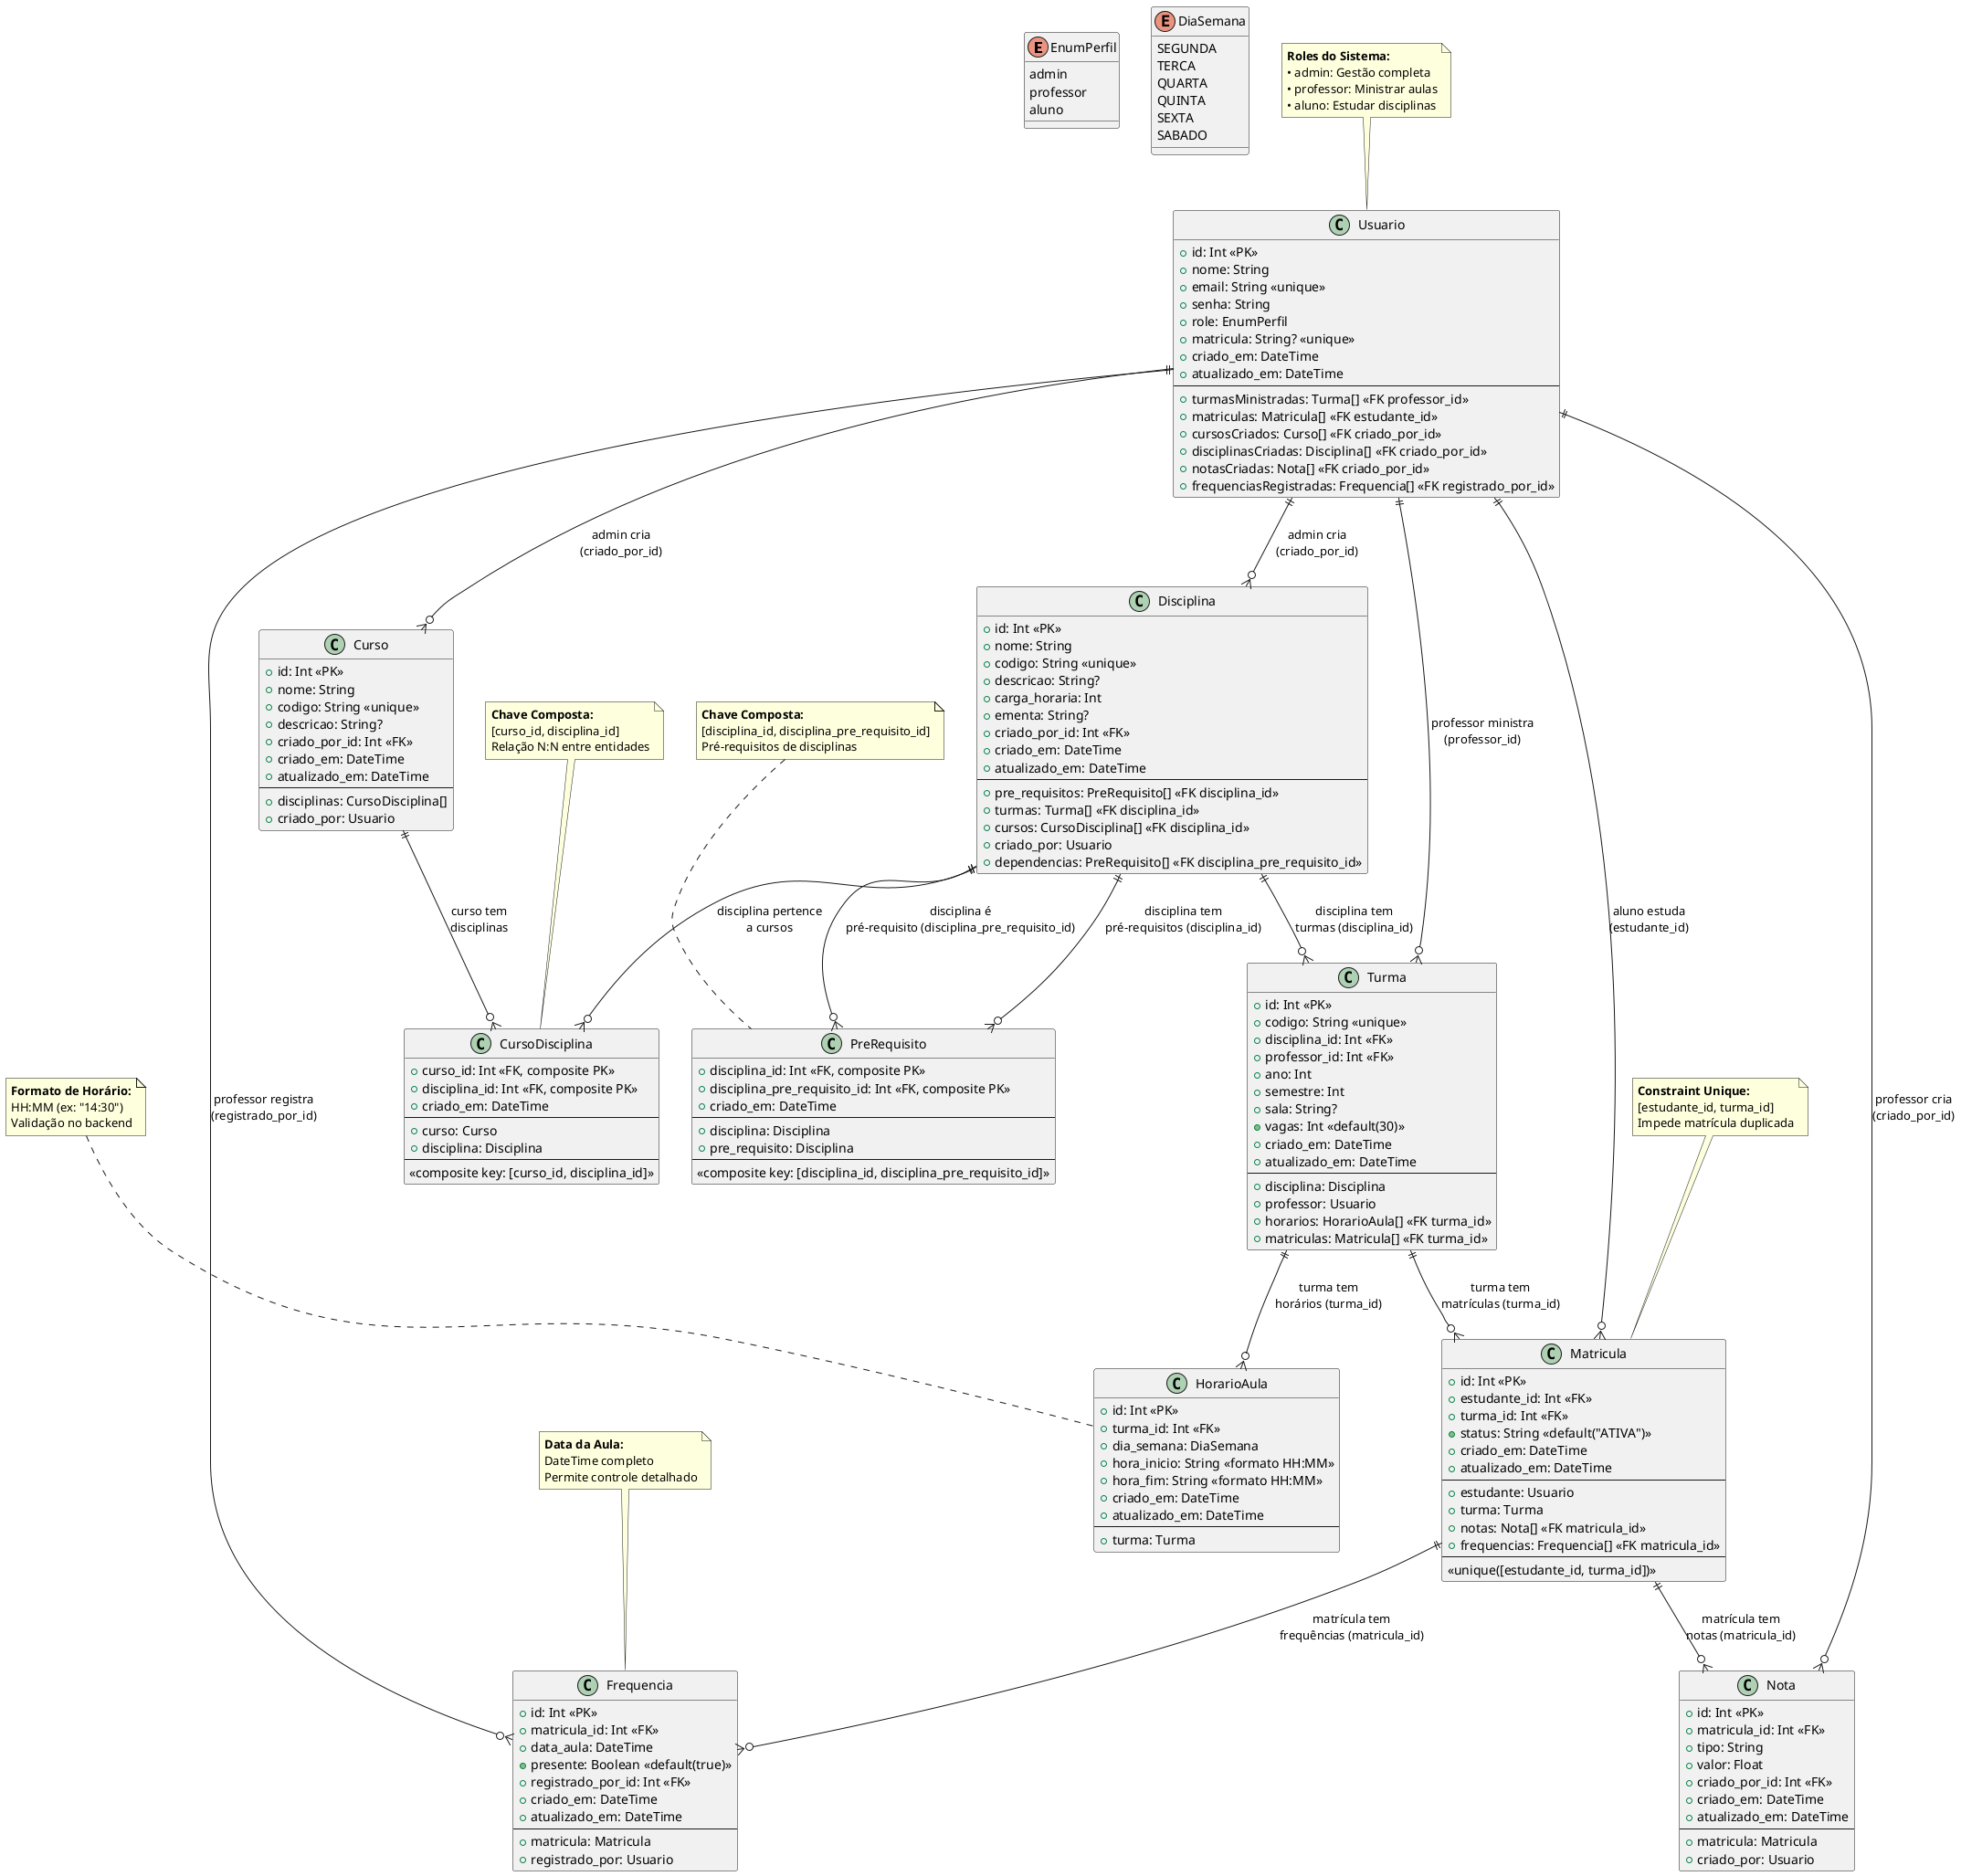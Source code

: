 @startuml Sistema Educatio - Diagrama de Classes

' ==================================================
' SISTEMA DE GERENCIAMENTO EDUCACIONAL EDUCATIO
' ==================================================
' Este diagrama representa a estrutura completa do
' sistema de gerenciamento educacional, incluindo
' usuários, cursos, disciplinas, turmas e avaliações.
' ==================================================

' Enums do Sistema
enum EnumPerfil {
  admin
  professor
  aluno
}

enum DiaSemana {
  SEGUNDA
  TERCA
  QUARTA
  QUINTA
  SEXTA
  SABADO
}

' ==================================================
' ENTIDADES PRINCIPAIS DO SISTEMA
' ==================================================

class Usuario {
  +id: Int <<PK>>
  +nome: String
  +email: String <<unique>>
  +senha: String
  +role: EnumPerfil
  +matricula: String? <<unique>>
  +criado_em: DateTime
  +atualizado_em: DateTime
  --
  ' Relacionamentos
  +turmasMinistradas: Turma[] <<FK professor_id>>
  +matriculas: Matricula[] <<FK estudante_id>>
  +cursosCriados: Curso[] <<FK criado_por_id>>
  +disciplinasCriadas: Disciplina[] <<FK criado_por_id>>
  +notasCriadas: Nota[] <<FK criado_por_id>>
  +frequenciasRegistradas: Frequencia[] <<FK registrado_por_id>>
}

class Curso {
  +id: Int <<PK>>
  +nome: String
  +codigo: String <<unique>>
  +descricao: String?
  +criado_por_id: Int <<FK>>
  +criado_em: DateTime
  +atualizado_em: DateTime
  --
  ' Relacionamentos
  +disciplinas: CursoDisciplina[]
  +criado_por: Usuario
}

class Disciplina {
  +id: Int <<PK>>
  +nome: String
  +codigo: String <<unique>>
  +descricao: String?
  +carga_horaria: Int
  +ementa: String?
  +criado_por_id: Int <<FK>>
  +criado_em: DateTime
  +atualizado_em: DateTime
  --
  ' Relacionamentos
  +pre_requisitos: PreRequisito[] <<FK disciplina_id>>
  +turmas: Turma[] <<FK disciplina_id>>
  +cursos: CursoDisciplina[] <<FK disciplina_id>>
  +criado_por: Usuario
  +dependencias: PreRequisito[] <<FK disciplina_pre_requisito_id>>
}

class Turma {
  +id: Int <<PK>>
  +codigo: String <<unique>>
  +disciplina_id: Int <<FK>>
  +professor_id: Int <<FK>>
  +ano: Int
  +semestre: Int
  +sala: String?
  +vagas: Int <<default(30)>>
  +criado_em: DateTime
  +atualizado_em: DateTime
  --
  ' Relacionamentos
  +disciplina: Disciplina
  +professor: Usuario
  +horarios: HorarioAula[] <<FK turma_id>>
  +matriculas: Matricula[] <<FK turma_id>>
}

class HorarioAula {
  +id: Int <<PK>>
  +turma_id: Int <<FK>>
  +dia_semana: DiaSemana
  +hora_inicio: String <<formato HH:MM>>
  +hora_fim: String <<formato HH:MM>>
  +criado_em: DateTime
  +atualizado_em: DateTime
  --
  ' Relacionamentos
  +turma: Turma
}

class Matricula {
  +id: Int <<PK>>
  +estudante_id: Int <<FK>>
  +turma_id: Int <<FK>>
  +status: String <<default("ATIVA")>>
  +criado_em: DateTime
  +atualizado_em: DateTime
  --
  ' Relacionamentos
  +estudante: Usuario
  +turma: Turma
  +notas: Nota[] <<FK matricula_id>>
  +frequencias: Frequencia[] <<FK matricula_id>>
  --
  <<unique([estudante_id, turma_id])>>
}

class Nota {
  +id: Int <<PK>>
  +matricula_id: Int <<FK>>
  +tipo: String
  +valor: Float
  +criado_por_id: Int <<FK>>
  +criado_em: DateTime
  +atualizado_em: DateTime
  --
  ' Relacionamentos
  +matricula: Matricula
  +criado_por: Usuario
}

class Frequencia {
  +id: Int <<PK>>
  +matricula_id: Int <<FK>>
  +data_aula: DateTime
  +presente: Boolean <<default(true)>>
  +registrado_por_id: Int <<FK>>
  +criado_em: DateTime
  +atualizado_em: DateTime
  --
  ' Relacionamentos
  +matricula: Matricula
  +registrado_por: Usuario
}

' ==================================================
' ENTIDADES DE RELACIONAMENTO (TABELAS PIVOT)
' ==================================================

class CursoDisciplina {
  +curso_id: Int <<FK, composite PK>>
  +disciplina_id: Int <<FK, composite PK>>
  +criado_em: DateTime
  --
  ' Relacionamentos
  +curso: Curso
  +disciplina: Disciplina
  --
  <<composite key: [curso_id, disciplina_id]>>
}

class PreRequisito {
  +disciplina_id: Int <<FK, composite PK>>
  +disciplina_pre_requisito_id: Int <<FK, composite PK>>
  +criado_em: DateTime
  --
  ' Relacionamentos
  +disciplina: Disciplina
  +pre_requisito: Disciplina
  --
  <<composite key: [disciplina_id, disciplina_pre_requisito_id]>>
}

' ==================================================
' RELACIONAMENTOS ENTRE ENTIDADES
' ==================================================

' === Relacionamentos do Usuario ===
Usuario ||--o{ Turma : "professor ministra\n(professor_id)"
Usuario ||--o{ Matricula : "aluno estuda\n(estudante_id)"
Usuario ||--o{ Curso : "admin cria\n(criado_por_id)"
Usuario ||--o{ Disciplina : "admin cria\n(criado_por_id)"
Usuario ||--o{ Nota : "professor cria\n(criado_por_id)"
Usuario ||--o{ Frequencia : "professor registra\n(registrado_por_id)"

' === Relacionamentos do Curso ===
Curso ||--o{ CursoDisciplina : "curso tem\ndisciplinas"

' === Relacionamentos da Disciplina ===
Disciplina ||--o{ CursoDisciplina : "disciplina pertence\na cursos"
Disciplina ||--o{ Turma : "disciplina tem\nturmas (disciplina_id)"
Disciplina ||--o{ PreRequisito : "disciplina tem\npré-requisitos (disciplina_id)"
Disciplina ||--o{ PreRequisito : "disciplina é\npré-requisito (disciplina_pre_requisito_id)"

' === Relacionamentos da Turma ===
Turma ||--o{ HorarioAula : "turma tem\nhorários (turma_id)"
Turma ||--o{ Matricula : "turma tem\nmatrículas (turma_id)"

' === Relacionamentos da Matricula ===
Matricula ||--o{ Nota : "matrícula tem\nnotas (matricula_id)"
Matricula ||--o{ Frequencia : "matrícula tem\nfrequências (matricula_id)"

' ==================================================
' NOTAS TÉCNICAS
' ==================================================
note top of Usuario : **Roles do Sistema:**\n• admin: Gestão completa\n• professor: Ministrar aulas\n• aluno: Estudar disciplinas

note top of Matricula : **Constraint Unique:**\n[estudante_id, turma_id]\nImpede matrícula duplicada

note top of CursoDisciplina : **Chave Composta:**\n[curso_id, disciplina_id]\nRelação N:N entre entidades

note top of PreRequisito : **Chave Composta:**\n[disciplina_id, disciplina_pre_requisito_id]\nPré-requisitos de disciplinas

note top of HorarioAula : **Formato de Horário:**\nHH:MM (ex: "14:30")\nValidação no backend

note top of Frequencia : **Data da Aula:**\nDateTime completo\nPermite controle detalhado

@enduml
